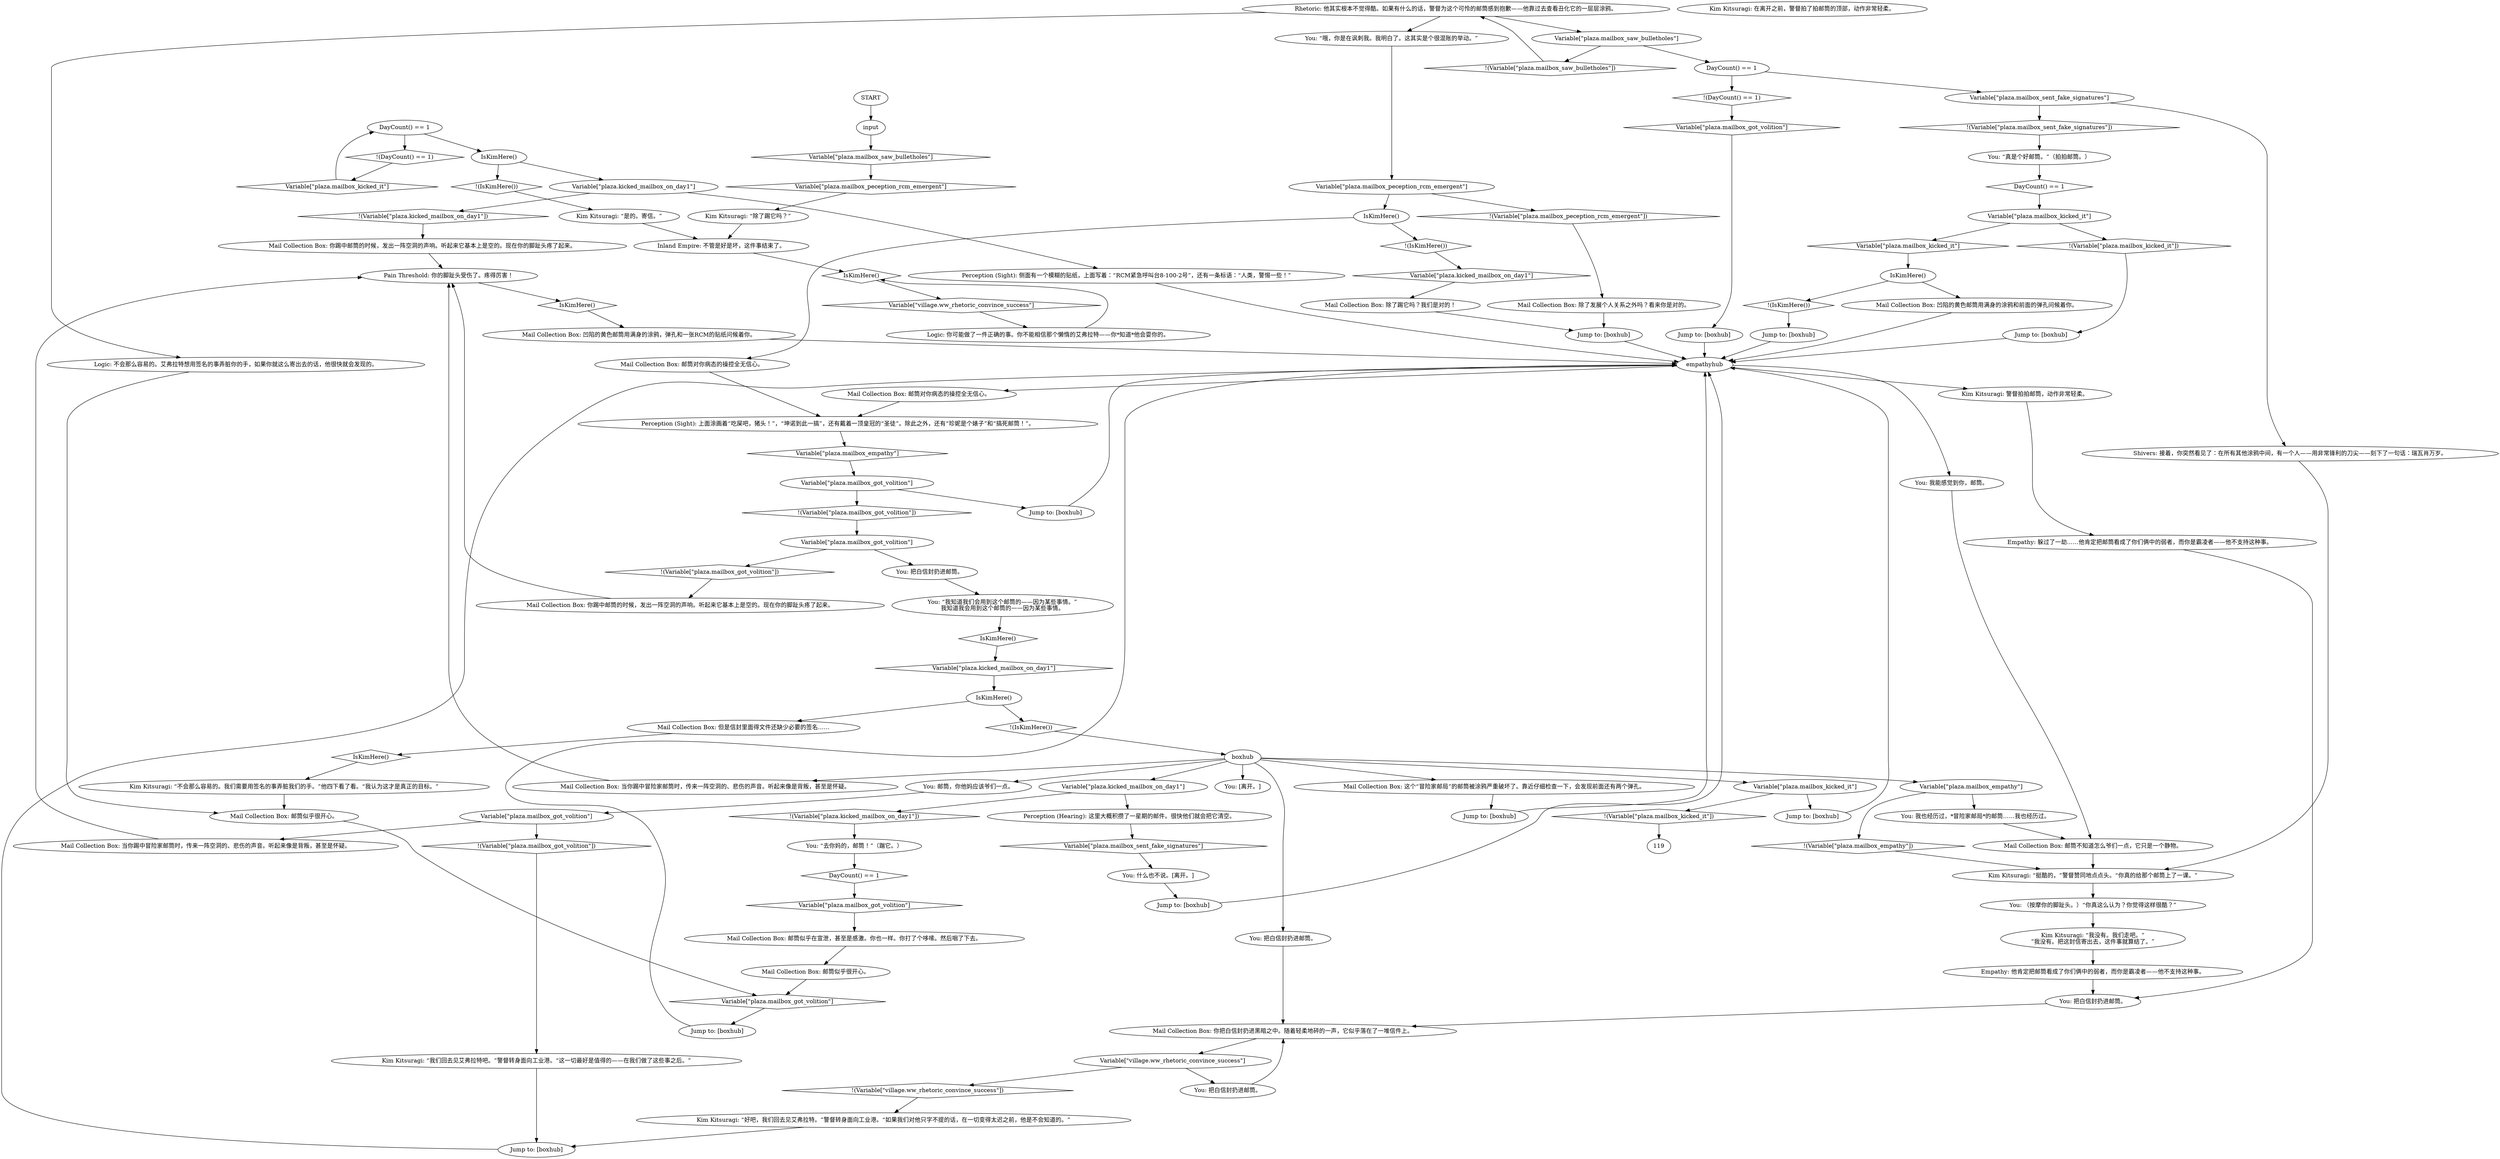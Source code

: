 # PLAZA / mailbox
# A mailbox on the plaza.
# ==================================================
digraph G {
	  0 [label="START"];
	  1 [label="input"];
	  2 [label="Kim Kitsuragi: “我没有。我们走吧。”\n“我没有。把这封信寄出去，这件事就算结了。”"];
	  3 [label="Jump to: [boxhub]"];
	  4 [label="Pain Threshold: 你的脚趾头受伤了。疼得厉害！"];
	  5 [label="You: 我能感觉到你，邮筒。"];
	  6 [label="You: “哦，你是在讽刺我。我明白了。这其实是个很混账的举动。”"];
	  7 [label="Empathy: 躲过了一劫……他肯定把邮筒看成了你们俩中的弱者，而你是霸凌者——他不支持这种事。"];
	  8 [label="Empathy: 他肯定把邮筒看成了你们俩中的弱者，而你是霸凌者——他不支持这种事。"];
	  9 [label="Mail Collection Box: 除了踢它吗？我们是对的！"];
	  10 [label="Jump to: [boxhub]"];
	  11 [label="Kim Kitsuragi: “不会那么容易的。我们需要用签名的事弄脏我们的手。”他四下看了看。“我认为这才是真正的目标。”"];
	  12 [label="Mail Collection Box: 你把白信封扔进黑暗之中。随着轻柔地砰的一声，它似乎落在了一堆信件上。"];
	  13 [label="Variable[\"plaza.mailbox_kicked_it\"]"];
	  14 [label="Variable[\"plaza.mailbox_kicked_it\"]", shape=diamond];
	  15 [label="!(Variable[\"plaza.mailbox_kicked_it\"])", shape=diamond];
	  16 [label="Kim Kitsuragi: “好吧，我们回去见艾弗拉特。”警督转身面向工业港。“如果我们对他只字不提的话，在一切变得太迟之前，他是不会知道的。”"];
	  17 [label="You: 把白信封扔进邮筒。"];
	  18 [label="Kim Kitsuragi: 在离开之前，警督拍了拍邮筒的顶部，动作非常轻柔。"];
	  19 [label="Jump to: [boxhub]"];
	  20 [label="You: 把白信封扔进邮筒。"];
	  21 [label="You: [离开。]"];
	  22 [label="Variable[\"plaza.kicked_mailbox_on_day1\"]"];
	  23 [label="Variable[\"plaza.kicked_mailbox_on_day1\"]", shape=diamond];
	  24 [label="!(Variable[\"plaza.kicked_mailbox_on_day1\"])", shape=diamond];
	  25 [label="Perception (Hearing): 这里大概积攒了一星期的邮件。很快他们就会把它清空。"];
	  26 [label="Variable[\"village.ww_rhetoric_convince_success\"]"];
	  27 [label="Variable[\"village.ww_rhetoric_convince_success\"]", shape=diamond];
	  28 [label="!(Variable[\"village.ww_rhetoric_convince_success\"])", shape=diamond];
	  29 [label="You: 把白信封扔进邮筒。"];
	  30 [label="Variable[\"plaza.mailbox_kicked_it\"]"];
	  31 [label="Variable[\"plaza.mailbox_kicked_it\"]", shape=diamond];
	  32 [label="!(Variable[\"plaza.mailbox_kicked_it\"])", shape=diamond];
	  33 [label="Jump to: [boxhub]"];
	  34 [label="Inland Empire: 不管是好是坏，这件事结束了。"];
	  35 [label="You: “真是个好邮筒。”（拍拍邮筒。）"];
	  36 [label="You: 邮筒，你他妈应该爷们一点。"];
	  37 [label="Mail Collection Box: 邮筒对你病态的操控全无信心。"];
	  38 [label="IsKimHere()"];
	  39 [label="IsKimHere()", shape=diamond];
	  40 [label="!(IsKimHere())", shape=diamond];
	  41 [label="Mail Collection Box: 凹陷的黄色邮筒用满身的涂鸦和前面的弹孔问候着你。"];
	  42 [label="Mail Collection Box: 除了发展个人关系之外吗？看来你是对的。"];
	  43 [label="You: “去你妈的，邮筒！”（踹它。）"];
	  44 [label="Variable[\"plaza.mailbox_empathy\"]"];
	  45 [label="Variable[\"plaza.mailbox_empathy\"]", shape=diamond];
	  46 [label="!(Variable[\"plaza.mailbox_empathy\"])", shape=diamond];
	  47 [label="You: 我也经历过，*冒险家邮局*的邮筒……我也经历过。"];
	  48 [label="Kim Kitsuragi: 警督拍拍邮筒，动作非常轻柔。"];
	  49 [label="Variable[\"plaza.mailbox_peception_rcm_emergent\"]"];
	  50 [label="Variable[\"plaza.mailbox_peception_rcm_emergent\"]", shape=diamond];
	  51 [label="!(Variable[\"plaza.mailbox_peception_rcm_emergent\"])", shape=diamond];
	  52 [label="IsKimHere()"];
	  53 [label="IsKimHere()", shape=diamond];
	  54 [label="!(IsKimHere())", shape=diamond];
	  55 [label="Mail Collection Box: 邮筒对你病态的操控全无信心。"];
	  56 [label="DayCount() == 1"];
	  57 [label="DayCount() == 1", shape=diamond];
	  58 [label="!(DayCount() == 1)", shape=diamond];
	  59 [label="IsKimHere()"];
	  60 [label="IsKimHere()", shape=diamond];
	  61 [label="!(IsKimHere())", shape=diamond];
	  62 [label="Variable[\"plaza.kicked_mailbox_on_day1\"]"];
	  63 [label="Variable[\"plaza.kicked_mailbox_on_day1\"]", shape=diamond];
	  64 [label="!(Variable[\"plaza.kicked_mailbox_on_day1\"])", shape=diamond];
	  65 [label="Perception (Sight): 侧面有一个模糊的贴纸，上面写着：“RCM紧急呼叫台8-100-2号”，还有一条标语：“人类，警惕一些！”"];
	  66 [label="Jump to: [boxhub]"];
	  67 [label="Jump to: [boxhub]"];
	  68 [label="Perception (Sight): 上面涂画着“吃屎吧，猪头！”，“坤诺到此一搞”，还有戴着一顶皇冠的“圣徒”。除此之外，还有“珍妮是个婊子”和“搞死邮筒！”。"];
	  69 [label="Variable[\"plaza.mailbox_got_volition\"]"];
	  70 [label="Variable[\"plaza.mailbox_got_volition\"]", shape=diamond];
	  71 [label="!(Variable[\"plaza.mailbox_got_volition\"])", shape=diamond];
	  72 [label="You: 把白信封扔进邮筒。"];
	  73 [label="Mail Collection Box: 这个“冒险家邮局”的邮筒被涂鸦严重破坏了。靠近仔细检查一下，会发现前面还有两个弹孔。"];
	  74 [label="Rhetoric: 他其实根本不觉得酷。如果有什么的话，警督为这个可怜的邮筒感到抱歉——他靠过去查看丑化它的一层层涂鸦。"];
	  75 [label="You: （按摩你的脚趾头。）“你真这么认为？你觉得这样很酷？”"];
	  76 [label="Logic: 不会那么容易的。艾弗拉特想用签名的事弄脏你的手，如果你就这么寄出去的话，他很快就会发现的。"];
	  77 [label="boxhub"];
	  78 [label="empathyhub"];
	  79 [label="Variable[\"plaza.mailbox_got_volition\"]"];
	  80 [label="Variable[\"plaza.mailbox_got_volition\"]", shape=diamond];
	  81 [label="!(Variable[\"plaza.mailbox_got_volition\"])", shape=diamond];
	  82 [label="Jump to: [boxhub]"];
	  83 [label="Jump to: [boxhub]"];
	  84 [label="Mail Collection Box: 邮筒似乎很开心。"];
	  85 [label="Jump to: [boxhub]"];
	  86 [label="Kim Kitsuragi: “挺酷的，”警督赞同地点点头。“你真的给那个邮筒上了一课。”"];
	  87 [label="Mail Collection Box: 凹陷的黄色邮筒用满身的涂鸦，弹孔和一张RCM的贴纸问候着你。"];
	  88 [label="Kim Kitsuragi: “除了踢它吗？”"];
	  89 [label="IsKimHere()"];
	  90 [label="IsKimHere()", shape=diamond];
	  91 [label="!(IsKimHere())", shape=diamond];
	  92 [label="Mail Collection Box: 但是信封里面得文件还缺少必要的签名……"];
	  93 [label="You: “我知道我们会用到这个邮筒的——因为某些事情。”\n我知道我会用到这个邮筒的——因为某些事情。"];
	  94 [label="Mail Collection Box: 当你踢中冒险家邮筒时，传来一阵空洞的、悲伤的声音。听起来像是背叛，甚至是怀疑。"];
	  95 [label="Mail Collection Box: 你踢中邮筒的时候，发出一阵空洞的声响。听起来它基本上是空的。现在你的脚趾头疼了起来。"];
	  96 [label="Jump to: [boxhub]"];
	  97 [label="Kim Kitsuragi: “是的。寄信。”"];
	  98 [label="Mail Collection Box: 你踢中邮筒的时候，发出一阵空洞的声响。听起来它基本上是空的。现在你的脚趾头疼了起来。"];
	  99 [label="Mail Collection Box: 邮筒似乎在宣泄，甚至是感激。你也一样。你打了个哆嗦。然后咽了下去。"];
	  100 [label="Mail Collection Box: 邮筒不知道怎么爷们一点，它只是一个静物。"];
	  101 [label="Variable[\"plaza.mailbox_got_volition\"]"];
	  102 [label="Variable[\"plaza.mailbox_got_volition\"]", shape=diamond];
	  103 [label="!(Variable[\"plaza.mailbox_got_volition\"])", shape=diamond];
	  104 [label="Mail Collection Box: 当你踢中冒险家邮筒时，传来一阵空洞的、悲伤的声音。听起来像是背叛，甚至是怀疑。"];
	  105 [label="Kim Kitsuragi: “我们回去见艾弗拉特吧。”警督转身面向工业港。“这一切最好是值得的——在我们做了这些事之后。”"];
	  106 [label="Logic: 你可能做了一件正确的事。你不能相信那个懒惰的艾弗拉特——你*知道*他会耍你的。"];
	  107 [label="You: 什么也不说。[离开。]"];
	  108 [label="Variable[\"plaza.mailbox_saw_bulletholes\"]"];
	  109 [label="Variable[\"plaza.mailbox_saw_bulletholes\"]", shape=diamond];
	  110 [label="!(Variable[\"plaza.mailbox_saw_bulletholes\"])", shape=diamond];
	  111 [label="DayCount() == 1"];
	  112 [label="DayCount() == 1", shape=diamond];
	  113 [label="!(DayCount() == 1)", shape=diamond];
	  114 [label="Variable[\"plaza.mailbox_sent_fake_signatures\"]"];
	  115 [label="Variable[\"plaza.mailbox_sent_fake_signatures\"]", shape=diamond];
	  116 [label="!(Variable[\"plaza.mailbox_sent_fake_signatures\"])", shape=diamond];
	  117 [label="Shivers: 接着，你突然看见了：在所有其他涂鸦中间，有一个人——用非常锋利的刀尖——刻下了一句话：瑞瓦肖万岁。"];
	  118 [label="Mail Collection Box: 邮筒似乎很开心。"];
	  0 -> 1
	  1 -> 109
	  2 -> 8
	  3 -> 78
	  4 -> 39
	  5 -> 100
	  6 -> 49
	  7 -> 20
	  8 -> 20
	  9 -> 10
	  10 -> 78
	  11 -> 84
	  12 -> 26
	  13 -> 14
	  13 -> 15
	  14 -> 38
	  15 -> 85
	  16 -> 3
	  17 -> 12
	  19 -> 78
	  20 -> 12
	  22 -> 24
	  22 -> 25
	  23 -> 9
	  24 -> 43
	  25 -> 115
	  26 -> 28
	  26 -> 29
	  27 -> 106
	  28 -> 16
	  29 -> 12
	  30 -> 32
	  30 -> 33
	  31 -> 56
	  32 -> 119
	  33 -> 78
	  34 -> 60
	  35 -> 57
	  36 -> 101
	  37 -> 68
	  38 -> 40
	  38 -> 41
	  39 -> 87
	  40 -> 67
	  41 -> 78
	  42 -> 10
	  43 -> 112
	  44 -> 46
	  44 -> 47
	  45 -> 79
	  46 -> 86
	  47 -> 100
	  48 -> 7
	  49 -> 51
	  49 -> 52
	  50 -> 88
	  51 -> 42
	  52 -> 54
	  52 -> 55
	  53 -> 63
	  54 -> 23
	  55 -> 68
	  56 -> 58
	  56 -> 59
	  57 -> 13
	  58 -> 31
	  59 -> 61
	  59 -> 62
	  60 -> 27
	  61 -> 97
	  62 -> 64
	  62 -> 65
	  63 -> 89
	  64 -> 98
	  65 -> 78
	  66 -> 78
	  67 -> 78
	  68 -> 45
	  69 -> 72
	  69 -> 71
	  70 -> 96
	  71 -> 95
	  72 -> 93
	  73 -> 66
	  74 -> 108
	  74 -> 76
	  74 -> 6
	  75 -> 2
	  76 -> 84
	  77 -> 36
	  77 -> 73
	  77 -> 44
	  77 -> 17
	  77 -> 21
	  77 -> 22
	  77 -> 30
	  77 -> 94
	  78 -> 48
	  78 -> 37
	  78 -> 5
	  79 -> 81
	  79 -> 82
	  80 -> 83
	  81 -> 69
	  82 -> 78
	  83 -> 78
	  84 -> 80
	  85 -> 78
	  86 -> 75
	  87 -> 78
	  88 -> 34
	  89 -> 91
	  89 -> 92
	  90 -> 11
	  91 -> 77
	  92 -> 90
	  93 -> 53
	  94 -> 4
	  95 -> 4
	  96 -> 78
	  97 -> 34
	  98 -> 4
	  99 -> 118
	  100 -> 86
	  101 -> 104
	  101 -> 103
	  102 -> 99
	  103 -> 105
	  104 -> 4
	  105 -> 3
	  106 -> 60
	  107 -> 19
	  108 -> 110
	  108 -> 111
	  109 -> 50
	  110 -> 74
	  111 -> 113
	  111 -> 114
	  112 -> 102
	  113 -> 70
	  114 -> 116
	  114 -> 117
	  115 -> 107
	  116 -> 35
	  117 -> 86
	  118 -> 80
}

